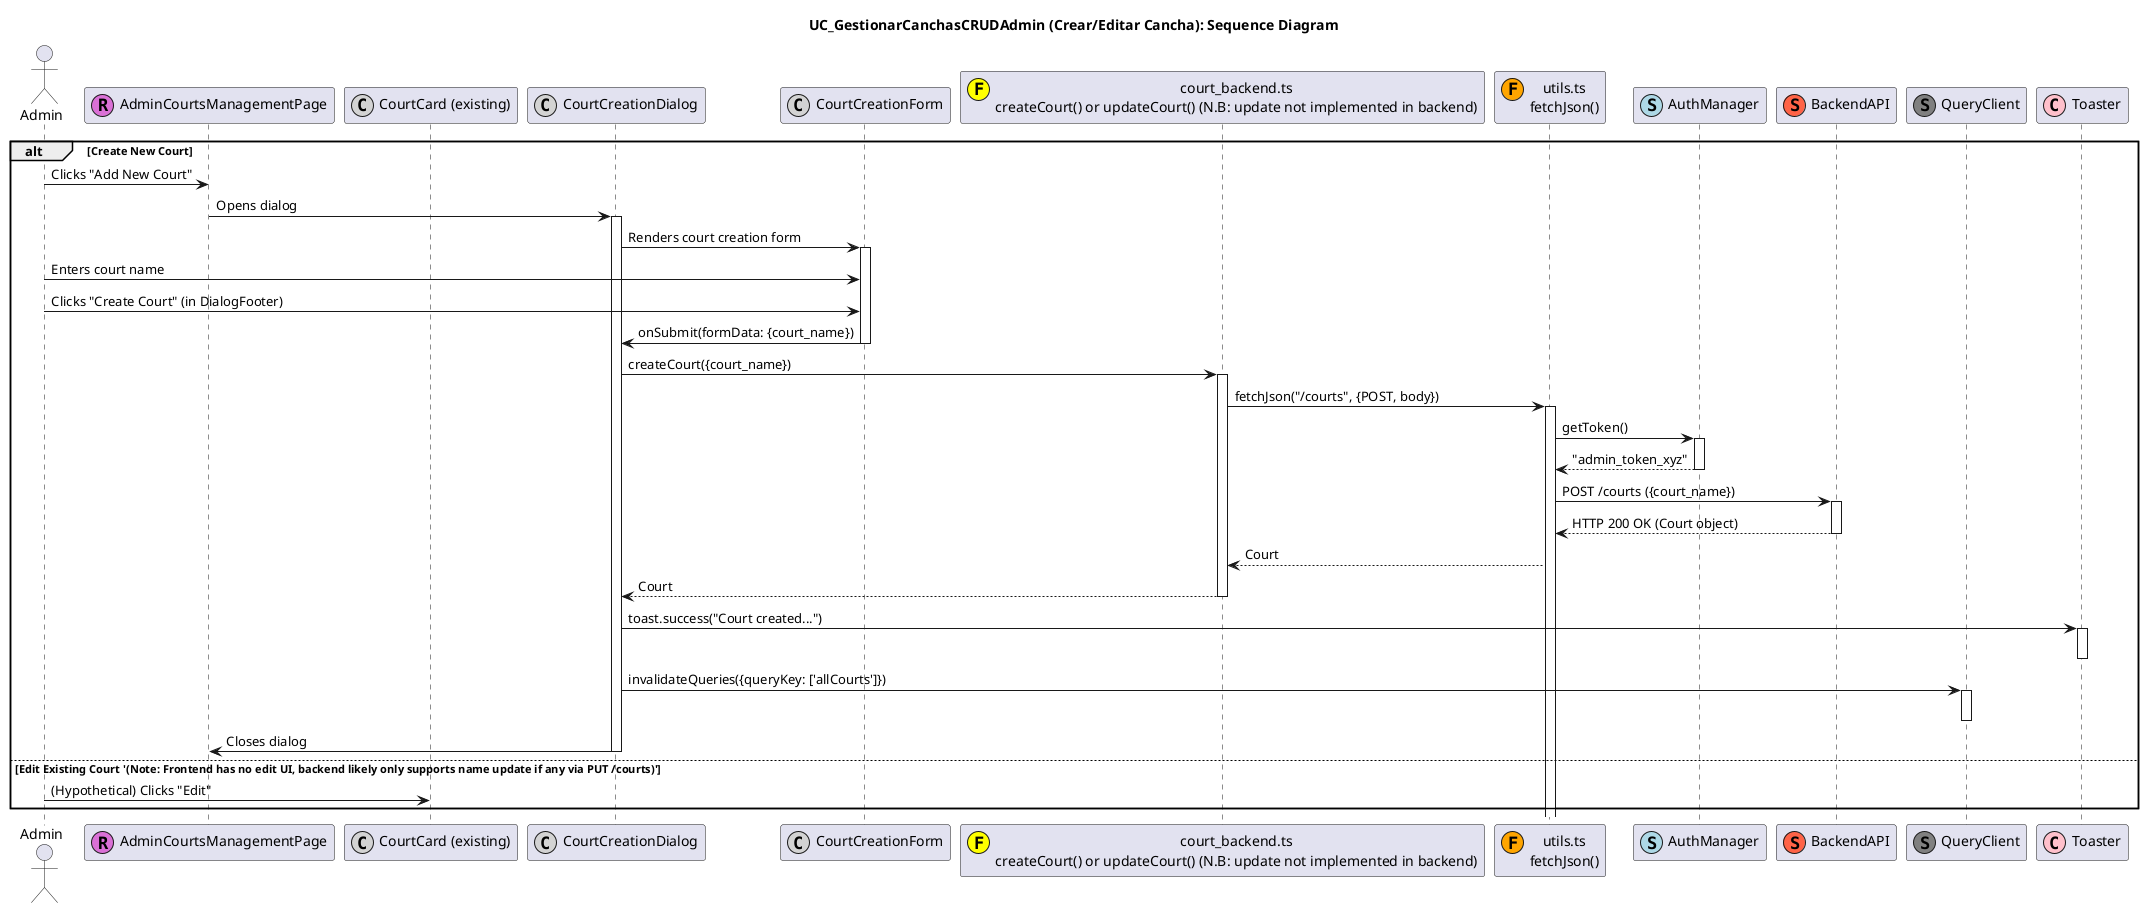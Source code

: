 @startuml
title UC_GestionarCanchasCRUDAdmin (Crear/Editar Cancha): Sequence Diagram

actor "Admin" as AdminUser
participant "AdminCourtsManagementPage" as CourtMgmtPage <<(R,orchid)>>
participant "CourtCard (existing)" as CourtCardUI <<(C,lightgrey)>>
participant "CourtCreationDialog" as CourtCreateDialog <<(C,lightgrey)>>
participant "CourtCreationForm" as CourtFormUI <<(C,lightgrey)>>
participant "court_backend.ts\ncreateCourt() or updateCourt() (N.B: update not implemented in backend)" as CourtBackend <<(F,yellow)>>
participant "utils.ts\nfetchJson()" as FetchUtil <<(F,orange)>>
participant "AuthManager" as AuthMgr <<(S,lightblue)>>
participant "BackendAPI" as API <<(S,tomato)>>
participant "QueryClient" as QueryClient <<(S,grey)>>
participant "Toaster" as Toaster <<(C,pink)>>

alt Create New Court
  AdminUser -> CourtMgmtPage : Clicks "Add New Court"
  CourtMgmtPage -> CourtCreateDialog : Opens dialog
  activate CourtCreateDialog
  CourtCreateDialog -> CourtFormUI : Renders court creation form
  activate CourtFormUI
  AdminUser -> CourtFormUI : Enters court name
  AdminUser -> CourtFormUI : Clicks "Create Court" (in DialogFooter)
  CourtFormUI -> CourtCreateDialog : onSubmit(formData: {court_name})
  deactivate CourtFormUI

  CourtCreateDialog -> CourtBackend : createCourt({court_name})
  activate CourtBackend
  CourtBackend -> FetchUtil : fetchJson("/courts", {POST, body})
  activate FetchUtil
  FetchUtil -> AuthMgr : getToken()
  activate AuthMgr
  AuthMgr --> FetchUtil : "admin_token_xyz"
  deactivate AuthMgr
  FetchUtil -> API : POST /courts ({court_name})
  activate API
  API --> FetchUtil : HTTP 200 OK (Court object)
  deactivate API
  FetchUtil --> CourtBackend : Court
  CourtBackend --> CourtCreateDialog : Court
  deactivate CourtBackend

  CourtCreateDialog -> Toaster : toast.success("Court created...")
  activate Toaster
  deactivate Toaster
  CourtCreateDialog -> QueryClient : invalidateQueries({queryKey: ['allCourts']})
  activate QueryClient
  deactivate QueryClient
  CourtCreateDialog -> CourtMgmtPage : Closes dialog
  deactivate CourtCreateDialog
else Edit Existing Court '(Note: Frontend has no edit UI, backend likely only supports name update if any via PUT /courts)'
  ' Admin would need a separate "Edit Court" dialog and form similar to create '
  ' For now, this path is hypothetical based on standard CRUD '
  AdminUser -> CourtCardUI : (Hypothetical) Clicks "Edit"
  ' ... similar flow to create but with PUT and pre-filled form ... '
  ' CatBackend would call updateCourt (if it existed with similar signature to createCourt) '
  ' API would be PUT /courts/{courtId} '
end

deactivate CourtMgmtPage

@enduml